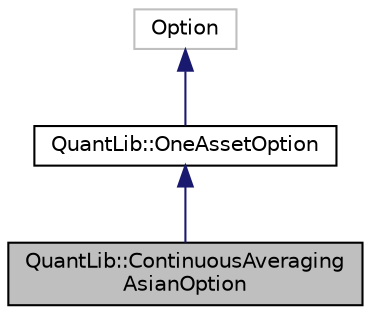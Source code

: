 digraph "QuantLib::ContinuousAveragingAsianOption"
{
  edge [fontname="Helvetica",fontsize="10",labelfontname="Helvetica",labelfontsize="10"];
  node [fontname="Helvetica",fontsize="10",shape=record];
  Node1 [label="QuantLib::ContinuousAveraging\lAsianOption",height=0.2,width=0.4,color="black", fillcolor="grey75", style="filled", fontcolor="black"];
  Node2 -> Node1 [dir="back",color="midnightblue",fontsize="10",style="solid"];
  Node2 [label="QuantLib::OneAssetOption",height=0.2,width=0.4,color="black", fillcolor="white", style="filled",URL="$class_quant_lib_1_1_one_asset_option.html",tooltip="Base class for options on a single asset. "];
  Node3 -> Node2 [dir="back",color="midnightblue",fontsize="10",style="solid"];
  Node3 [label="Option",height=0.2,width=0.4,color="grey75", fillcolor="white", style="filled"];
}
